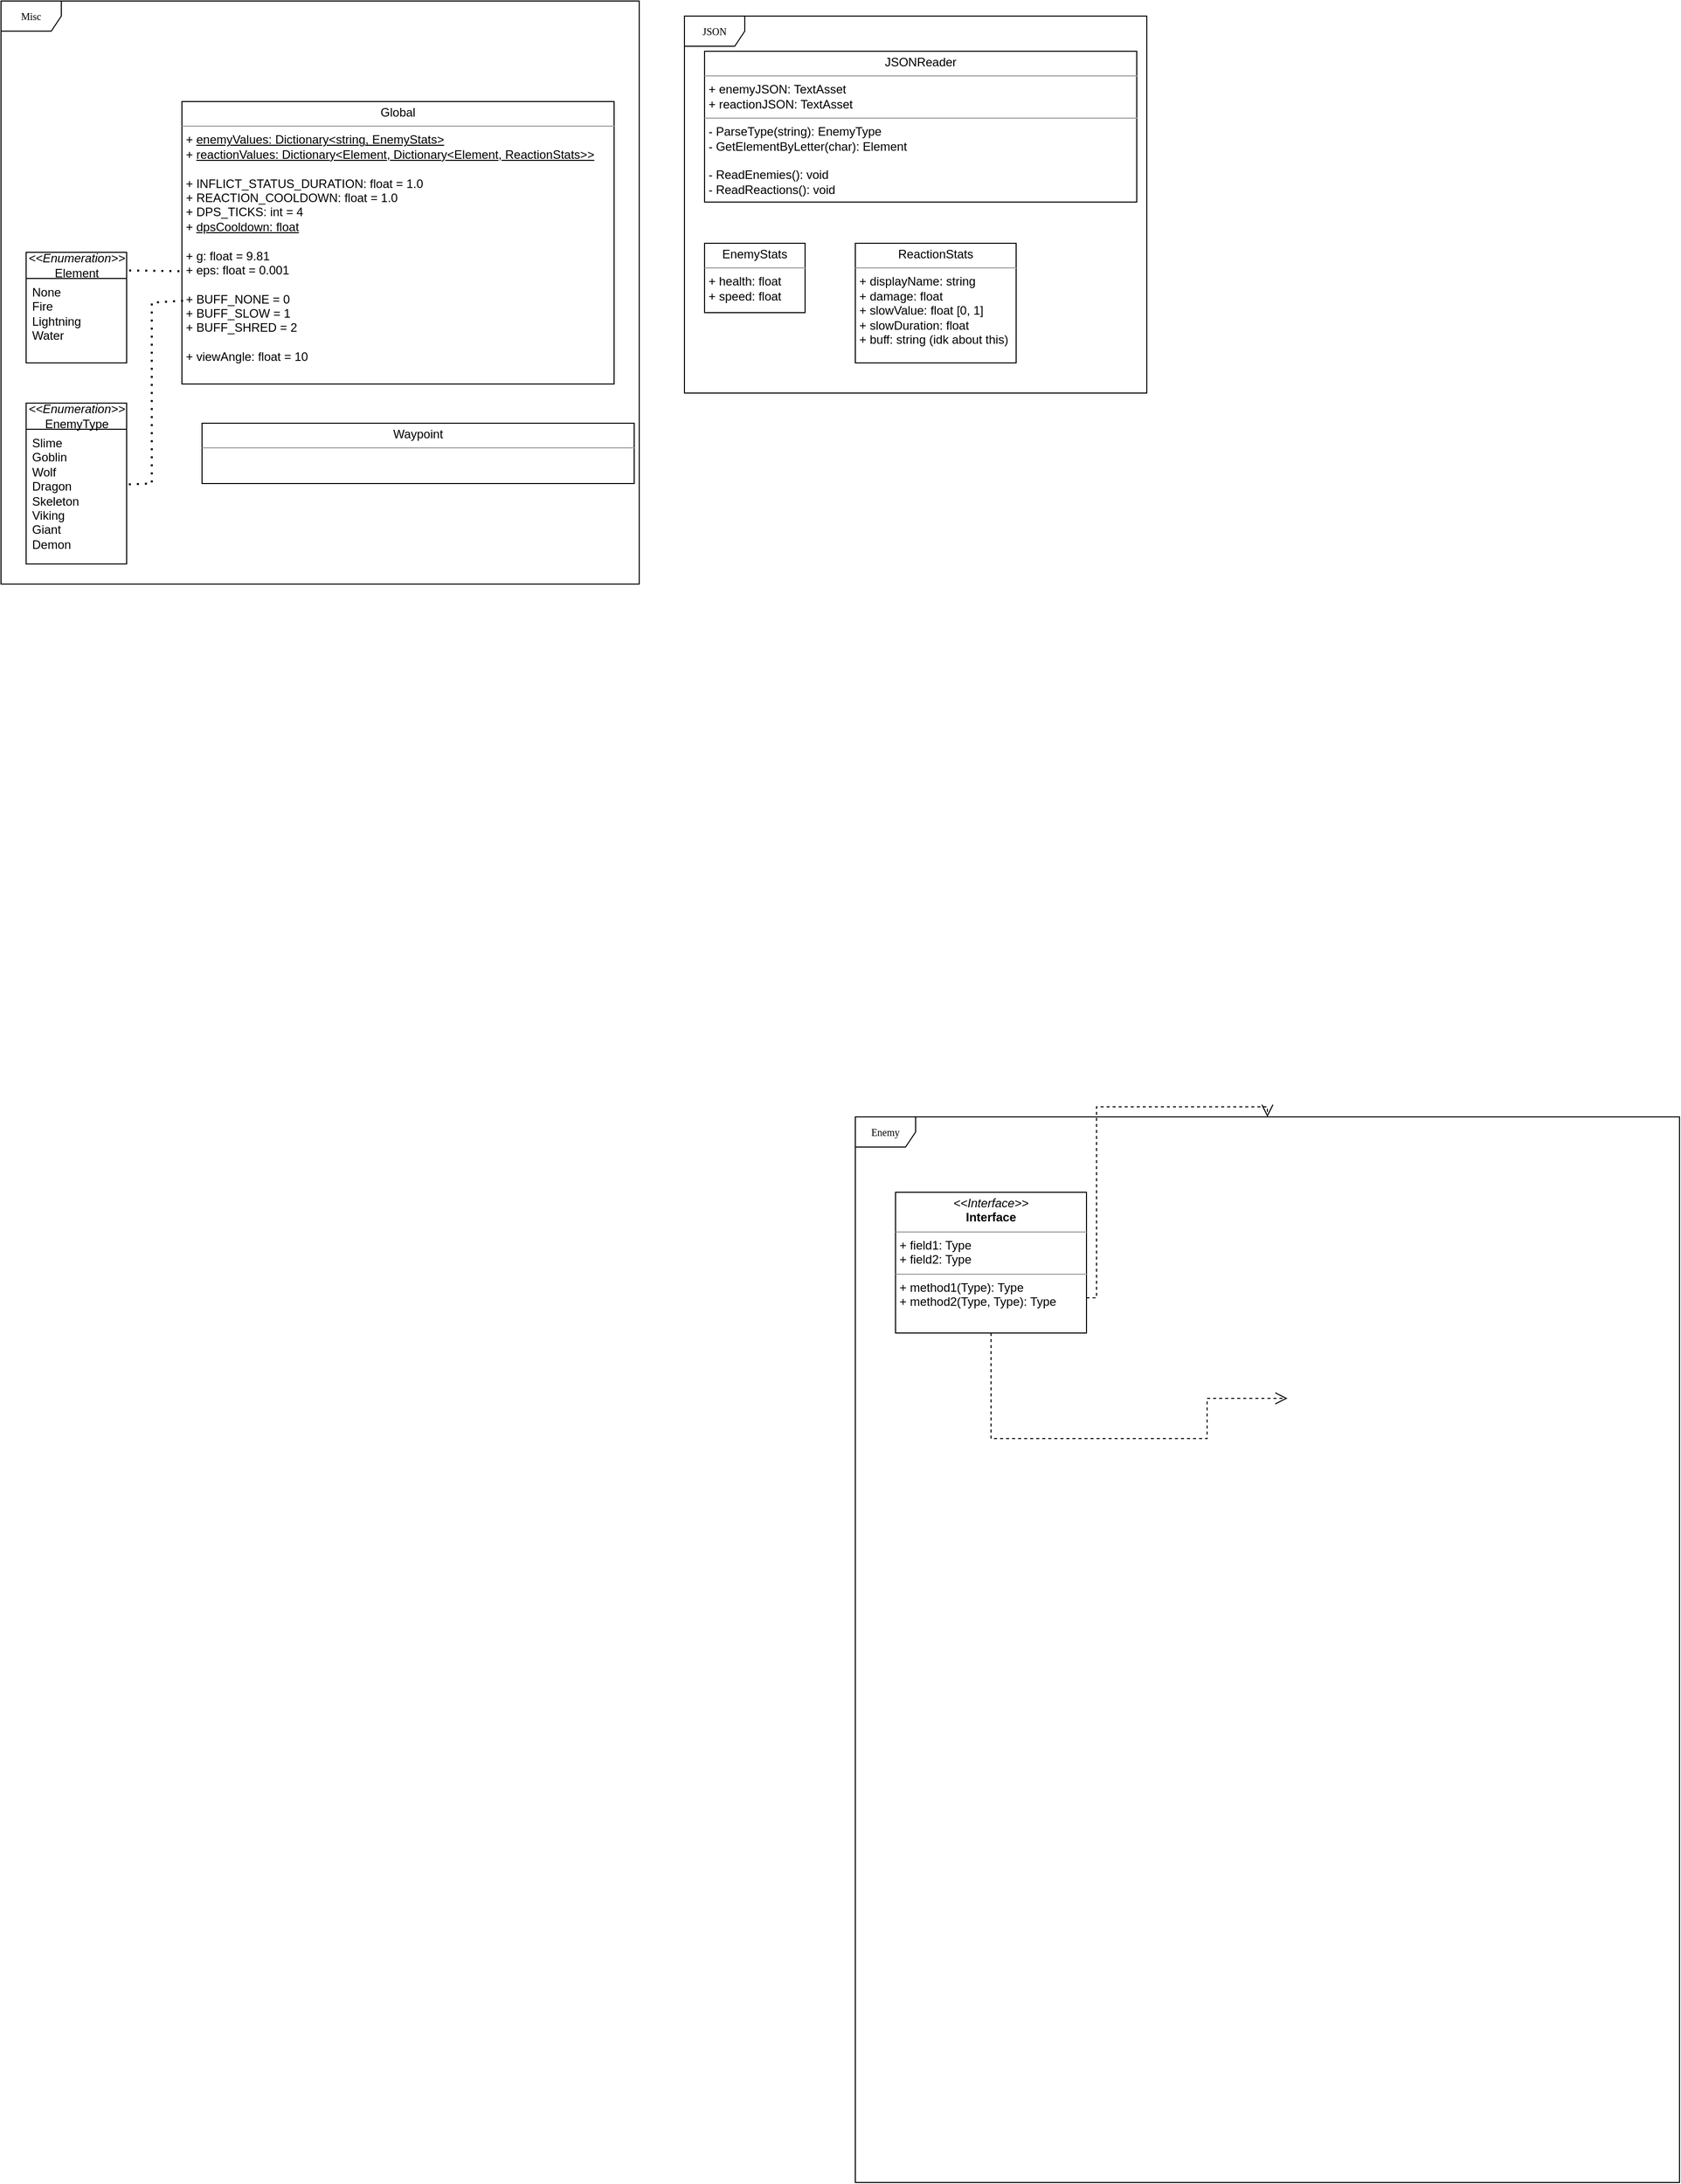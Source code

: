 <mxfile version="26.1.0">
  <diagram name="Page-1" id="c4acf3e9-155e-7222-9cf6-157b1a14988f">
    <mxGraphModel dx="1984" dy="2189" grid="1" gridSize="10" guides="1" tooltips="1" connect="1" arrows="1" fold="1" page="1" pageScale="1" pageWidth="850" pageHeight="1100" background="none" math="0" shadow="0">
      <root>
        <mxCell id="0" />
        <mxCell id="1" parent="0" />
        <mxCell id="17acba5748e5396b-1" value="Enemy" style="shape=umlFrame;whiteSpace=wrap;html=1;rounded=0;shadow=0;comic=0;labelBackgroundColor=none;strokeWidth=1;fontFamily=Verdana;fontSize=10;align=center;" parent="1" vertex="1">
          <mxGeometry x="20" y="20" width="820" height="1060" as="geometry" />
        </mxCell>
        <mxCell id="5d2195bd80daf111-25" style="edgeStyle=orthogonalEdgeStyle;rounded=0;html=1;dashed=1;labelBackgroundColor=none;startFill=0;endArrow=open;endFill=0;endSize=10;fontFamily=Verdana;fontSize=10;" parent="1" source="5d2195bd80daf111-19" edge="1">
          <mxGeometry relative="1" as="geometry">
            <Array as="points">
              <mxPoint x="370" y="340" />
              <mxPoint x="370" y="300" />
            </Array>
            <mxPoint x="450" y="300" as="targetPoint" />
          </mxGeometry>
        </mxCell>
        <mxCell id="5d2195bd80daf111-27" style="edgeStyle=orthogonalEdgeStyle;rounded=0;html=1;exitX=1;exitY=0.75;dashed=1;labelBackgroundColor=none;startFill=0;endArrow=open;endFill=0;endSize=10;fontFamily=Verdana;fontSize=10;" parent="1" source="5d2195bd80daf111-19" target="17acba5748e5396b-1" edge="1">
          <mxGeometry relative="1" as="geometry">
            <Array as="points" />
            <mxPoint x="380" y="440" as="targetPoint" />
          </mxGeometry>
        </mxCell>
        <mxCell id="5d2195bd80daf111-19" value="&lt;p style=&quot;margin:0px;margin-top:4px;text-align:center;&quot;&gt;&lt;i&gt;&amp;lt;&amp;lt;Interface&amp;gt;&amp;gt;&lt;/i&gt;&lt;br/&gt;&lt;b&gt;Interface&lt;/b&gt;&lt;/p&gt;&lt;hr size=&quot;1&quot;/&gt;&lt;p style=&quot;margin:0px;margin-left:4px;&quot;&gt;+ field1: Type&lt;br/&gt;+ field2: Type&lt;/p&gt;&lt;hr size=&quot;1&quot;/&gt;&lt;p style=&quot;margin:0px;margin-left:4px;&quot;&gt;+ method1(Type): Type&lt;br/&gt;+ method2(Type, Type): Type&lt;/p&gt;" style="verticalAlign=top;align=left;overflow=fill;fontSize=12;fontFamily=Helvetica;html=1;rounded=0;shadow=0;comic=0;labelBackgroundColor=none;strokeWidth=1" parent="1" vertex="1">
          <mxGeometry x="60" y="95" width="190" height="140" as="geometry" />
        </mxCell>
        <mxCell id="8_E79tZhlZQJeYb00X7b-1" value="&lt;p style=&quot;margin:0px;margin-top:4px;text-align:center;&quot;&gt;Global&lt;/p&gt;&lt;hr size=&quot;1&quot;&gt;&lt;p style=&quot;margin:0px;margin-left:4px;&quot;&gt;+ &lt;u&gt;enemyValues: Dictionary&amp;lt;string, EnemyStats&amp;gt;&lt;/u&gt;&lt;br&gt;&lt;/p&gt;&lt;p style=&quot;margin:0px;margin-left:4px;&quot;&gt;+ &lt;u&gt;reactionValues: Dictionary&amp;lt;Element, Dictionary&amp;lt;Element, ReactionStats&amp;gt;&amp;gt;&lt;/u&gt;&lt;/p&gt;&lt;p style=&quot;margin:0px;margin-left:4px;&quot;&gt;&lt;br&gt;&lt;/p&gt;&lt;p style=&quot;margin:0px;margin-left:4px;&quot;&gt;+ INFLICT_STATUS_DURATION: float = 1.0&lt;/p&gt;&lt;p style=&quot;margin:0px;margin-left:4px;&quot;&gt;+ REACTION_COOLDOWN: float = 1.0&lt;/p&gt;&lt;p style=&quot;margin:0px;margin-left:4px;&quot;&gt;+ DPS_TICKS: int = 4&lt;/p&gt;&lt;p style=&quot;margin:0px;margin-left:4px;&quot;&gt;+ &lt;u&gt;dpsCooldown: float&lt;/u&gt;&lt;/p&gt;&lt;p style=&quot;margin:0px;margin-left:4px;&quot;&gt;&lt;u&gt;&lt;br&gt;&lt;/u&gt;&lt;/p&gt;&lt;p style=&quot;margin:0px;margin-left:4px;&quot;&gt;+ g: float = 9.81&lt;/p&gt;&lt;p style=&quot;margin:0px;margin-left:4px;&quot;&gt;+ eps: float = 0.001&lt;/p&gt;&lt;p style=&quot;margin:0px;margin-left:4px;&quot;&gt;&lt;br&gt;&lt;/p&gt;&lt;p style=&quot;margin:0px;margin-left:4px;&quot;&gt;+ BUFF_NONE = 0&lt;/p&gt;&lt;p style=&quot;margin:0px;margin-left:4px;&quot;&gt;+ BUFF_SLOW = 1&lt;/p&gt;&lt;p style=&quot;margin:0px;margin-left:4px;&quot;&gt;+ BUFF_SHRED = 2&lt;/p&gt;&lt;p style=&quot;margin:0px;margin-left:4px;&quot;&gt;&lt;br&gt;&lt;/p&gt;&lt;p style=&quot;margin:0px;margin-left:4px;&quot;&gt;+ viewAngle: float = 10&lt;/p&gt;" style="verticalAlign=top;align=left;overflow=fill;fontSize=12;fontFamily=Helvetica;html=1;rounded=0;shadow=0;comic=0;labelBackgroundColor=none;strokeWidth=1" vertex="1" parent="1">
          <mxGeometry x="-650" y="-990" width="430" height="281" as="geometry" />
        </mxCell>
        <mxCell id="8_E79tZhlZQJeYb00X7b-2" value="&lt;i style=&quot;font-family: Helvetica; font-size: 12px;&quot;&gt;&amp;lt;&amp;lt;Enumeration&amp;gt;&amp;gt;&lt;/i&gt;&lt;br style=&quot;font-family: Helvetica; font-size: 12px;&quot;&gt;&lt;div&gt;&lt;font face=&quot;Helvetica&quot;&gt;&lt;span style=&quot;font-size: 12px;&quot;&gt;Element&lt;/span&gt;&lt;/font&gt;&lt;/div&gt;" style="swimlane;html=1;fontStyle=0;childLayout=stackLayout;horizontal=1;startSize=26;fillColor=none;horizontalStack=0;resizeParent=1;resizeLast=0;collapsible=1;marginBottom=0;swimlaneFillColor=#ffffff;rounded=0;shadow=0;comic=0;labelBackgroundColor=none;strokeWidth=1;fontFamily=Verdana;fontSize=10;align=center;" vertex="1" parent="1">
          <mxGeometry x="-805" y="-840" width="100" height="110" as="geometry" />
        </mxCell>
        <mxCell id="8_E79tZhlZQJeYb00X7b-3" value="None&lt;div&gt;Fire&lt;/div&gt;&lt;div&gt;Lightning&lt;/div&gt;&lt;div&gt;Water&lt;/div&gt;" style="text;html=1;strokeColor=none;fillColor=none;align=left;verticalAlign=top;spacingLeft=4;spacingRight=4;whiteSpace=wrap;overflow=hidden;rotatable=0;points=[[0,0.5],[1,0.5]];portConstraint=eastwest;" vertex="1" parent="8_E79tZhlZQJeYb00X7b-2">
          <mxGeometry y="26" width="100" height="84" as="geometry" />
        </mxCell>
        <mxCell id="8_E79tZhlZQJeYb00X7b-6" value="" style="endArrow=none;dashed=1;html=1;dashPattern=1 3;strokeWidth=2;rounded=0;exitX=1.025;exitY=0.164;exitDx=0;exitDy=0;exitPerimeter=0;entryX=0.007;entryY=0.601;entryDx=0;entryDy=0;entryPerimeter=0;" edge="1" parent="1" source="8_E79tZhlZQJeYb00X7b-2" target="8_E79tZhlZQJeYb00X7b-1">
          <mxGeometry width="50" height="50" relative="1" as="geometry">
            <mxPoint x="-175" y="-630" as="sourcePoint" />
            <mxPoint x="-125" y="-680" as="targetPoint" />
          </mxGeometry>
        </mxCell>
        <mxCell id="8_E79tZhlZQJeYb00X7b-7" value="Misc" style="shape=umlFrame;whiteSpace=wrap;html=1;rounded=0;shadow=0;comic=0;labelBackgroundColor=none;strokeWidth=1;fontFamily=Verdana;fontSize=10;align=center;" vertex="1" parent="1">
          <mxGeometry x="-830" y="-1090" width="635" height="580" as="geometry" />
        </mxCell>
        <mxCell id="8_E79tZhlZQJeYb00X7b-8" value="&lt;i style=&quot;font-family: Helvetica; font-size: 12px;&quot;&gt;&amp;lt;&amp;lt;Enumeration&amp;gt;&amp;gt;&lt;/i&gt;&lt;br style=&quot;font-family: Helvetica; font-size: 12px;&quot;&gt;&lt;div&gt;&lt;font face=&quot;Helvetica&quot;&gt;&lt;span style=&quot;font-size: 12px;&quot;&gt;EnemyType&lt;/span&gt;&lt;/font&gt;&lt;/div&gt;" style="swimlane;html=1;fontStyle=0;childLayout=stackLayout;horizontal=1;startSize=26;fillColor=none;horizontalStack=0;resizeParent=1;resizeLast=0;collapsible=1;marginBottom=0;swimlaneFillColor=#ffffff;rounded=0;shadow=0;comic=0;labelBackgroundColor=none;strokeWidth=1;fontFamily=Verdana;fontSize=10;align=center;" vertex="1" parent="1">
          <mxGeometry x="-805" y="-690" width="100" height="160" as="geometry" />
        </mxCell>
        <mxCell id="8_E79tZhlZQJeYb00X7b-9" value="Slime&lt;div&gt;Goblin&lt;/div&gt;&lt;div&gt;Wolf&lt;/div&gt;&lt;div&gt;Dragon&lt;/div&gt;&lt;div&gt;Skeleton&lt;/div&gt;&lt;div&gt;Viking&lt;/div&gt;&lt;div&gt;Giant&lt;/div&gt;&lt;div&gt;Demon&lt;/div&gt;" style="text;html=1;strokeColor=none;fillColor=none;align=left;verticalAlign=top;spacingLeft=4;spacingRight=4;whiteSpace=wrap;overflow=hidden;rotatable=0;points=[[0,0.5],[1,0.5]];portConstraint=eastwest;" vertex="1" parent="8_E79tZhlZQJeYb00X7b-8">
          <mxGeometry y="26" width="100" height="134" as="geometry" />
        </mxCell>
        <mxCell id="8_E79tZhlZQJeYb00X7b-10" value="" style="endArrow=none;dashed=1;html=1;dashPattern=1 3;strokeWidth=2;rounded=0;exitX=1.022;exitY=0.409;exitDx=0;exitDy=0;exitPerimeter=0;entryX=0.004;entryY=0.705;entryDx=0;entryDy=0;entryPerimeter=0;" edge="1" parent="1" source="8_E79tZhlZQJeYb00X7b-9" target="8_E79tZhlZQJeYb00X7b-1">
          <mxGeometry width="50" height="50" relative="1" as="geometry">
            <mxPoint x="-705" y="-620" as="sourcePoint" />
            <mxPoint x="-652" y="-791" as="targetPoint" />
            <Array as="points">
              <mxPoint x="-680" y="-610" />
              <mxPoint x="-680" y="-790" />
            </Array>
          </mxGeometry>
        </mxCell>
        <mxCell id="8_E79tZhlZQJeYb00X7b-11" value="&lt;p style=&quot;margin:0px;margin-top:4px;text-align:center;&quot;&gt;Waypoint&lt;/p&gt;&lt;hr size=&quot;1&quot;&gt;&lt;p style=&quot;margin:0px;margin-left:4px;&quot;&gt;&lt;br&gt;&lt;/p&gt;" style="verticalAlign=top;align=left;overflow=fill;fontSize=12;fontFamily=Helvetica;html=1;rounded=0;shadow=0;comic=0;labelBackgroundColor=none;strokeWidth=1" vertex="1" parent="1">
          <mxGeometry x="-630" y="-670" width="430" height="60" as="geometry" />
        </mxCell>
        <mxCell id="8_E79tZhlZQJeYb00X7b-12" value="JSON" style="shape=umlFrame;whiteSpace=wrap;html=1;rounded=0;shadow=0;comic=0;labelBackgroundColor=none;strokeWidth=1;fontFamily=Verdana;fontSize=10;align=center;" vertex="1" parent="1">
          <mxGeometry x="-150" y="-1075" width="460" height="375" as="geometry" />
        </mxCell>
        <mxCell id="8_E79tZhlZQJeYb00X7b-13" value="&lt;p style=&quot;margin:0px;margin-top:4px;text-align:center;&quot;&gt;JSONReader&lt;/p&gt;&lt;hr size=&quot;1&quot;&gt;&lt;p style=&quot;margin:0px;margin-left:4px;&quot;&gt;+ enemyJSON: TextAsset&lt;br&gt;&lt;/p&gt;&lt;p style=&quot;margin:0px;margin-left:4px;&quot;&gt;+ reactionJSON: TextAsset&lt;br&gt;&lt;/p&gt;&lt;hr size=&quot;1&quot;&gt;&lt;p style=&quot;margin: 0px 0px 0px 4px;&quot;&gt;- ParseType(string): EnemyType&lt;/p&gt;&lt;p style=&quot;margin: 0px 0px 0px 4px;&quot;&gt;- GetElementByLetter(char): Element&lt;/p&gt;&lt;p style=&quot;margin: 0px 0px 0px 4px;&quot;&gt;&lt;br&gt;&lt;/p&gt;&lt;p style=&quot;margin: 0px 0px 0px 4px;&quot;&gt;- ReadEnemies(): void&lt;/p&gt;&lt;p style=&quot;margin: 0px 0px 0px 4px;&quot;&gt;- ReadReactions(): void&lt;/p&gt;&lt;p style=&quot;margin: 0px 0px 0px 4px;&quot;&gt;&lt;br&gt;&lt;/p&gt;" style="verticalAlign=top;align=left;overflow=fill;fontSize=12;fontFamily=Helvetica;html=1;rounded=0;shadow=0;comic=0;labelBackgroundColor=none;strokeWidth=1" vertex="1" parent="1">
          <mxGeometry x="-130" y="-1040" width="430" height="150" as="geometry" />
        </mxCell>
        <mxCell id="8_E79tZhlZQJeYb00X7b-14" value="&lt;p style=&quot;margin:0px;margin-top:4px;text-align:center;&quot;&gt;EnemyStats&lt;/p&gt;&lt;hr size=&quot;1&quot;&gt;&lt;p style=&quot;margin:0px;margin-left:4px;&quot;&gt;+ health: float&lt;br&gt;+ speed: float&lt;/p&gt;" style="verticalAlign=top;align=left;overflow=fill;fontSize=12;fontFamily=Helvetica;html=1;rounded=0;shadow=0;comic=0;labelBackgroundColor=none;strokeWidth=1" vertex="1" parent="1">
          <mxGeometry x="-130" y="-849" width="100" height="69" as="geometry" />
        </mxCell>
        <mxCell id="8_E79tZhlZQJeYb00X7b-15" value="&lt;p style=&quot;margin:0px;margin-top:4px;text-align:center;&quot;&gt;ReactionStats&lt;/p&gt;&lt;hr size=&quot;1&quot;&gt;&lt;p style=&quot;margin:0px;margin-left:4px;&quot;&gt;+ displayName: string&lt;br&gt;+ damage: float&lt;/p&gt;&lt;p style=&quot;margin:0px;margin-left:4px;&quot;&gt;+ slowValue: float [0, 1]&lt;/p&gt;&lt;p style=&quot;margin:0px;margin-left:4px;&quot;&gt;+ slowDuration: float&lt;/p&gt;&lt;p style=&quot;margin:0px;margin-left:4px;&quot;&gt;+ buff: string (idk about this)&lt;/p&gt;" style="verticalAlign=top;align=left;overflow=fill;fontSize=12;fontFamily=Helvetica;html=1;rounded=0;shadow=0;comic=0;labelBackgroundColor=none;strokeWidth=1" vertex="1" parent="1">
          <mxGeometry x="20" y="-849" width="160" height="119" as="geometry" />
        </mxCell>
      </root>
    </mxGraphModel>
  </diagram>
</mxfile>
